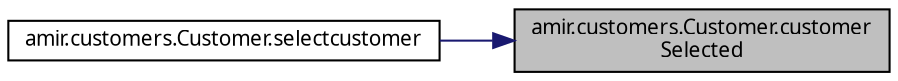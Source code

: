 digraph "amir.customers.Customer.customerSelected"
{
 // LATEX_PDF_SIZE
  edge [fontname="FreeSans.ttf",fontsize="10",labelfontname="FreeSans.ttf",labelfontsize="10"];
  node [fontname="FreeSans.ttf",fontsize="10",shape=record];
  rankdir="RL";
  Node1 [label="amir.customers.Customer.customer\lSelected",height=0.2,width=0.4,color="black", fillcolor="grey75", style="filled", fontcolor="black",tooltip=" "];
  Node1 -> Node2 [dir="back",color="midnightblue",fontsize="10",style="solid",fontname="FreeSans.ttf"];
  Node2 [label="amir.customers.Customer.selectcustomer",height=0.2,width=0.4,color="black", fillcolor="white", style="filled",URL="$classamir_1_1customers_1_1_customer.html#a6953ee862e256117ab19e91cd5bbab90",tooltip=" "];
}
